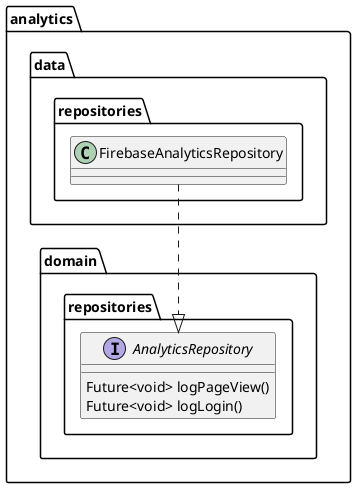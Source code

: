 @startuml
package analytics.data.repositories {
    class FirebaseAnalyticsRepository {}
}

package analytics.domain.repositories {
    interface AnalyticsRepository {
        Future<void> logPageView()
        Future<void> logLogin()
    }
}

FirebaseAnalyticsRepository ..|> AnalyticsRepository
@enduml
